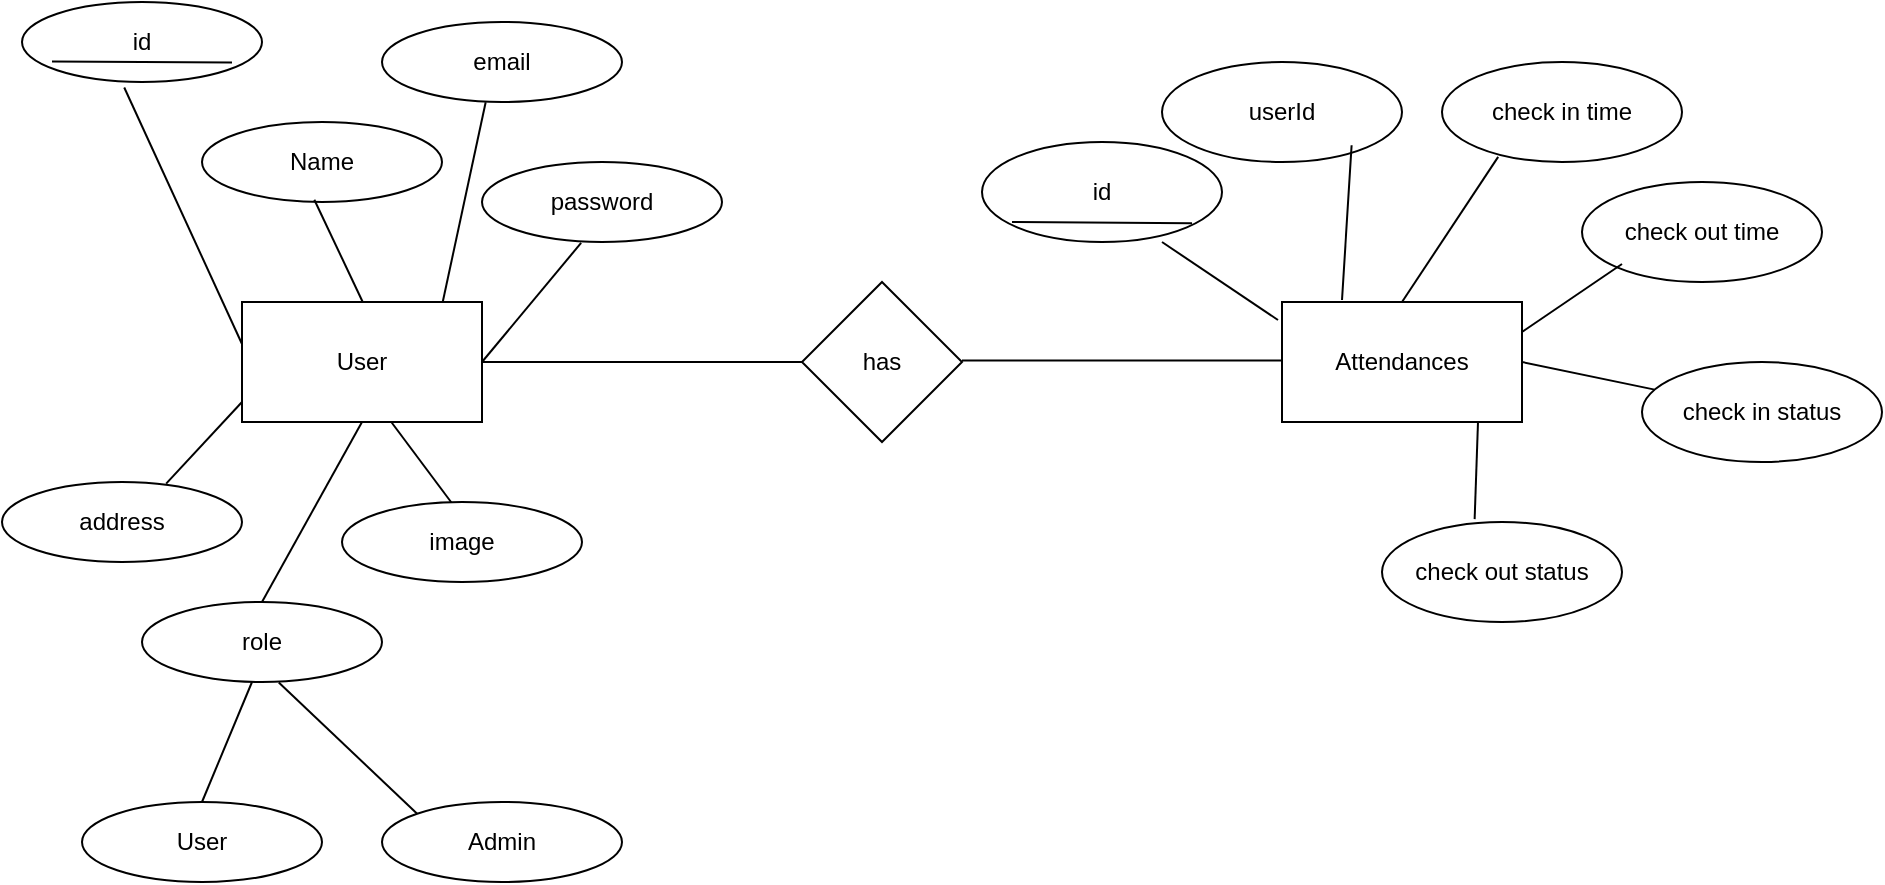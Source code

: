 <mxfile version="27.0.9">
  <diagram name="Page-1" id="KOL3x79VC_TSZO2myadF">
    <mxGraphModel dx="1389" dy="765" grid="1" gridSize="10" guides="1" tooltips="1" connect="1" arrows="1" fold="1" page="1" pageScale="1" pageWidth="850" pageHeight="1100" math="0" shadow="0">
      <root>
        <mxCell id="0" />
        <mxCell id="1" parent="0" />
        <mxCell id="nlVCezmWqUS3ffZly1du-1" value="User" style="rounded=0;whiteSpace=wrap;html=1;" vertex="1" parent="1">
          <mxGeometry x="120" y="230" width="120" height="60" as="geometry" />
        </mxCell>
        <mxCell id="nlVCezmWqUS3ffZly1du-2" value="Attendances" style="rounded=0;whiteSpace=wrap;html=1;" vertex="1" parent="1">
          <mxGeometry x="640" y="230" width="120" height="60" as="geometry" />
        </mxCell>
        <mxCell id="nlVCezmWqUS3ffZly1du-3" value="id" style="ellipse;whiteSpace=wrap;html=1;" vertex="1" parent="1">
          <mxGeometry x="10" y="80" width="120" height="40" as="geometry" />
        </mxCell>
        <mxCell id="nlVCezmWqUS3ffZly1du-4" value="role" style="ellipse;whiteSpace=wrap;html=1;" vertex="1" parent="1">
          <mxGeometry x="70" y="380" width="120" height="40" as="geometry" />
        </mxCell>
        <mxCell id="nlVCezmWqUS3ffZly1du-5" value="address" style="ellipse;whiteSpace=wrap;html=1;" vertex="1" parent="1">
          <mxGeometry y="320" width="120" height="40" as="geometry" />
        </mxCell>
        <mxCell id="nlVCezmWqUS3ffZly1du-6" value="Name" style="ellipse;whiteSpace=wrap;html=1;" vertex="1" parent="1">
          <mxGeometry x="100" y="140" width="120" height="40" as="geometry" />
        </mxCell>
        <mxCell id="nlVCezmWqUS3ffZly1du-7" value="email" style="ellipse;whiteSpace=wrap;html=1;" vertex="1" parent="1">
          <mxGeometry x="190" y="90" width="120" height="40" as="geometry" />
        </mxCell>
        <mxCell id="nlVCezmWqUS3ffZly1du-8" value="password" style="ellipse;whiteSpace=wrap;html=1;" vertex="1" parent="1">
          <mxGeometry x="240" y="160" width="120" height="40" as="geometry" />
        </mxCell>
        <mxCell id="nlVCezmWqUS3ffZly1du-17" value="" style="endArrow=none;html=1;rounded=0;" edge="1" parent="1">
          <mxGeometry width="50" height="50" relative="1" as="geometry">
            <mxPoint x="25" y="109.71" as="sourcePoint" />
            <mxPoint x="115" y="110.3" as="targetPoint" />
          </mxGeometry>
        </mxCell>
        <mxCell id="nlVCezmWqUS3ffZly1du-18" value="image" style="ellipse;whiteSpace=wrap;html=1;" vertex="1" parent="1">
          <mxGeometry x="170" y="330" width="120" height="40" as="geometry" />
        </mxCell>
        <mxCell id="nlVCezmWqUS3ffZly1du-19" value="User" style="ellipse;whiteSpace=wrap;html=1;" vertex="1" parent="1">
          <mxGeometry x="40" y="480" width="120" height="40" as="geometry" />
        </mxCell>
        <mxCell id="nlVCezmWqUS3ffZly1du-20" value="Admin" style="ellipse;whiteSpace=wrap;html=1;" vertex="1" parent="1">
          <mxGeometry x="190" y="480" width="120" height="40" as="geometry" />
        </mxCell>
        <mxCell id="nlVCezmWqUS3ffZly1du-21" value="" style="endArrow=none;html=1;rounded=0;exitX=0.5;exitY=0;exitDx=0;exitDy=0;" edge="1" parent="1" source="nlVCezmWqUS3ffZly1du-19">
          <mxGeometry width="50" height="50" relative="1" as="geometry">
            <mxPoint x="75" y="470" as="sourcePoint" />
            <mxPoint x="125" y="420" as="targetPoint" />
          </mxGeometry>
        </mxCell>
        <mxCell id="nlVCezmWqUS3ffZly1du-22" value="" style="endArrow=none;html=1;rounded=0;exitX=0;exitY=0;exitDx=0;exitDy=0;entryX=0.57;entryY=1.007;entryDx=0;entryDy=0;entryPerimeter=0;" edge="1" parent="1" source="nlVCezmWqUS3ffZly1du-20" target="nlVCezmWqUS3ffZly1du-4">
          <mxGeometry width="50" height="50" relative="1" as="geometry">
            <mxPoint x="110" y="490" as="sourcePoint" />
            <mxPoint x="135" y="430" as="targetPoint" />
          </mxGeometry>
        </mxCell>
        <mxCell id="nlVCezmWqUS3ffZly1du-23" value="" style="endArrow=none;html=1;rounded=0;exitX=0.5;exitY=0;exitDx=0;exitDy=0;" edge="1" parent="1" source="nlVCezmWqUS3ffZly1du-4">
          <mxGeometry width="50" height="50" relative="1" as="geometry">
            <mxPoint x="130" y="340" as="sourcePoint" />
            <mxPoint x="180" y="290" as="targetPoint" />
          </mxGeometry>
        </mxCell>
        <mxCell id="nlVCezmWqUS3ffZly1du-24" value="" style="endArrow=none;html=1;rounded=0;exitX=0.455;exitY=0.003;exitDx=0;exitDy=0;exitPerimeter=0;" edge="1" parent="1" source="nlVCezmWqUS3ffZly1du-18">
          <mxGeometry width="50" height="50" relative="1" as="geometry">
            <mxPoint x="220" y="324.16" as="sourcePoint" />
            <mxPoint x="194.64" y="290" as="targetPoint" />
          </mxGeometry>
        </mxCell>
        <mxCell id="nlVCezmWqUS3ffZly1du-25" value="" style="endArrow=none;html=1;rounded=0;exitX=0.684;exitY=0.021;exitDx=0;exitDy=0;exitPerimeter=0;" edge="1" parent="1" source="nlVCezmWqUS3ffZly1du-5">
          <mxGeometry width="50" height="50" relative="1" as="geometry">
            <mxPoint x="150.36" y="320" as="sourcePoint" />
            <mxPoint x="120.0" y="280" as="targetPoint" />
          </mxGeometry>
        </mxCell>
        <mxCell id="nlVCezmWqUS3ffZly1du-26" value="" style="endArrow=none;html=1;rounded=0;exitX=0.413;exitY=1.011;exitDx=0;exitDy=0;exitPerimeter=0;" edge="1" parent="1" source="nlVCezmWqUS3ffZly1du-8">
          <mxGeometry width="50" height="50" relative="1" as="geometry">
            <mxPoint x="270.36" y="300" as="sourcePoint" />
            <mxPoint x="240" y="260" as="targetPoint" />
          </mxGeometry>
        </mxCell>
        <mxCell id="nlVCezmWqUS3ffZly1du-27" value="" style="endArrow=none;html=1;rounded=0;exitX=0.455;exitY=0.003;exitDx=0;exitDy=0;exitPerimeter=0;entryX=0.432;entryY=1.004;entryDx=0;entryDy=0;entryPerimeter=0;" edge="1" parent="1" target="nlVCezmWqUS3ffZly1du-7">
          <mxGeometry width="50" height="50" relative="1" as="geometry">
            <mxPoint x="220.36" y="230" as="sourcePoint" />
            <mxPoint x="190" y="190" as="targetPoint" />
          </mxGeometry>
        </mxCell>
        <mxCell id="nlVCezmWqUS3ffZly1du-28" value="" style="endArrow=none;html=1;rounded=0;exitX=0.455;exitY=0.003;exitDx=0;exitDy=0;exitPerimeter=0;entryX=0.468;entryY=0.972;entryDx=0;entryDy=0;entryPerimeter=0;" edge="1" parent="1" target="nlVCezmWqUS3ffZly1du-6">
          <mxGeometry width="50" height="50" relative="1" as="geometry">
            <mxPoint x="180.36" y="230" as="sourcePoint" />
            <mxPoint x="150" y="190" as="targetPoint" />
          </mxGeometry>
        </mxCell>
        <mxCell id="nlVCezmWqUS3ffZly1du-29" value="" style="endArrow=none;html=1;rounded=0;exitX=0.684;exitY=0.021;exitDx=0;exitDy=0;exitPerimeter=0;entryX=0.426;entryY=1.069;entryDx=0;entryDy=0;entryPerimeter=0;" edge="1" parent="1" target="nlVCezmWqUS3ffZly1du-3">
          <mxGeometry width="50" height="50" relative="1" as="geometry">
            <mxPoint x="120" y="251" as="sourcePoint" />
            <mxPoint x="158" y="210" as="targetPoint" />
          </mxGeometry>
        </mxCell>
        <mxCell id="nlVCezmWqUS3ffZly1du-30" value="has" style="rhombus;whiteSpace=wrap;html=1;" vertex="1" parent="1">
          <mxGeometry x="400" y="220" width="80" height="80" as="geometry" />
        </mxCell>
        <mxCell id="nlVCezmWqUS3ffZly1du-31" value="" style="endArrow=none;html=1;rounded=0;entryX=0;entryY=0.5;entryDx=0;entryDy=0;" edge="1" parent="1" target="nlVCezmWqUS3ffZly1du-30">
          <mxGeometry width="50" height="50" relative="1" as="geometry">
            <mxPoint x="240" y="260" as="sourcePoint" />
            <mxPoint x="290" y="220" as="targetPoint" />
          </mxGeometry>
        </mxCell>
        <mxCell id="nlVCezmWqUS3ffZly1du-32" value="" style="endArrow=none;html=1;rounded=0;entryX=0;entryY=0.5;entryDx=0;entryDy=0;" edge="1" parent="1">
          <mxGeometry width="50" height="50" relative="1" as="geometry">
            <mxPoint x="480" y="259.23" as="sourcePoint" />
            <mxPoint x="640" y="259.23" as="targetPoint" />
          </mxGeometry>
        </mxCell>
        <mxCell id="nlVCezmWqUS3ffZly1du-33" value="id" style="ellipse;whiteSpace=wrap;html=1;" vertex="1" parent="1">
          <mxGeometry x="490" y="150" width="120" height="50" as="geometry" />
        </mxCell>
        <mxCell id="nlVCezmWqUS3ffZly1du-34" value="userId" style="ellipse;whiteSpace=wrap;html=1;" vertex="1" parent="1">
          <mxGeometry x="580" y="110" width="120" height="50" as="geometry" />
        </mxCell>
        <mxCell id="nlVCezmWqUS3ffZly1du-35" value="check in status" style="ellipse;whiteSpace=wrap;html=1;" vertex="1" parent="1">
          <mxGeometry x="820" y="260" width="120" height="50" as="geometry" />
        </mxCell>
        <mxCell id="nlVCezmWqUS3ffZly1du-36" value="check out time" style="ellipse;whiteSpace=wrap;html=1;" vertex="1" parent="1">
          <mxGeometry x="790" y="170" width="120" height="50" as="geometry" />
        </mxCell>
        <mxCell id="nlVCezmWqUS3ffZly1du-37" value="check in time" style="ellipse;whiteSpace=wrap;html=1;" vertex="1" parent="1">
          <mxGeometry x="720" y="110" width="120" height="50" as="geometry" />
        </mxCell>
        <mxCell id="nlVCezmWqUS3ffZly1du-38" value="check out status" style="ellipse;whiteSpace=wrap;html=1;" vertex="1" parent="1">
          <mxGeometry x="690" y="340" width="120" height="50" as="geometry" />
        </mxCell>
        <mxCell id="nlVCezmWqUS3ffZly1du-42" value="" style="endArrow=none;html=1;rounded=0;" edge="1" parent="1">
          <mxGeometry width="50" height="50" relative="1" as="geometry">
            <mxPoint x="505" y="190" as="sourcePoint" />
            <mxPoint x="595" y="190.59" as="targetPoint" />
          </mxGeometry>
        </mxCell>
        <mxCell id="nlVCezmWqUS3ffZly1du-43" value="" style="endArrow=none;html=1;rounded=0;entryX=0.234;entryY=0.949;entryDx=0;entryDy=0;entryPerimeter=0;exitX=0.5;exitY=0;exitDx=0;exitDy=0;" edge="1" parent="1" source="nlVCezmWqUS3ffZly1du-2" target="nlVCezmWqUS3ffZly1du-37">
          <mxGeometry width="50" height="50" relative="1" as="geometry">
            <mxPoint x="700" y="220" as="sourcePoint" />
            <mxPoint x="740" y="170" as="targetPoint" />
          </mxGeometry>
        </mxCell>
        <mxCell id="nlVCezmWqUS3ffZly1du-44" value="" style="endArrow=none;html=1;rounded=0;entryX=0.234;entryY=0.949;entryDx=0;entryDy=0;entryPerimeter=0;exitX=0.386;exitY=-0.029;exitDx=0;exitDy=0;exitPerimeter=0;" edge="1" parent="1" source="nlVCezmWqUS3ffZly1du-38">
          <mxGeometry width="50" height="50" relative="1" as="geometry">
            <mxPoint x="690" y="363" as="sourcePoint" />
            <mxPoint x="738" y="290" as="targetPoint" />
          </mxGeometry>
        </mxCell>
        <mxCell id="nlVCezmWqUS3ffZly1du-45" value="" style="endArrow=none;html=1;rounded=0;entryX=0.79;entryY=0.832;entryDx=0;entryDy=0;entryPerimeter=0;exitX=0.386;exitY=-0.029;exitDx=0;exitDy=0;exitPerimeter=0;" edge="1" parent="1" target="nlVCezmWqUS3ffZly1du-34">
          <mxGeometry width="50" height="50" relative="1" as="geometry">
            <mxPoint x="670" y="229" as="sourcePoint" />
            <mxPoint x="672" y="180" as="targetPoint" />
          </mxGeometry>
        </mxCell>
        <mxCell id="nlVCezmWqUS3ffZly1du-46" value="" style="endArrow=none;html=1;rounded=0;entryX=0.75;entryY=1;entryDx=0;entryDy=0;entryPerimeter=0;exitX=0.386;exitY=-0.029;exitDx=0;exitDy=0;exitPerimeter=0;" edge="1" parent="1" target="nlVCezmWqUS3ffZly1du-33">
          <mxGeometry width="50" height="50" relative="1" as="geometry">
            <mxPoint x="638" y="239" as="sourcePoint" />
            <mxPoint x="640" y="190" as="targetPoint" />
          </mxGeometry>
        </mxCell>
        <mxCell id="nlVCezmWqUS3ffZly1du-47" value="" style="endArrow=none;html=1;rounded=0;entryX=0.234;entryY=0.949;entryDx=0;entryDy=0;entryPerimeter=0;exitX=1;exitY=0.25;exitDx=0;exitDy=0;" edge="1" parent="1" source="nlVCezmWqUS3ffZly1du-2">
          <mxGeometry width="50" height="50" relative="1" as="geometry">
            <mxPoint x="808" y="260" as="sourcePoint" />
            <mxPoint x="810" y="211" as="targetPoint" />
          </mxGeometry>
        </mxCell>
        <mxCell id="nlVCezmWqUS3ffZly1du-48" value="" style="endArrow=none;html=1;rounded=0;exitX=1;exitY=0.25;exitDx=0;exitDy=0;" edge="1" parent="1" target="nlVCezmWqUS3ffZly1du-35">
          <mxGeometry width="50" height="50" relative="1" as="geometry">
            <mxPoint x="760" y="255" as="sourcePoint" />
            <mxPoint x="810" y="221" as="targetPoint" />
            <Array as="points">
              <mxPoint x="760" y="260" />
            </Array>
          </mxGeometry>
        </mxCell>
      </root>
    </mxGraphModel>
  </diagram>
</mxfile>
